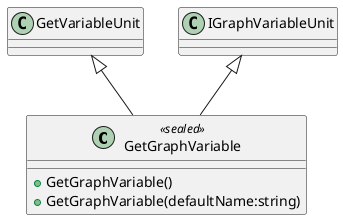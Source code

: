 @startuml
class GetGraphVariable <<sealed>> {
    + GetGraphVariable()
    + GetGraphVariable(defaultName:string)
}
GetVariableUnit <|-- GetGraphVariable
IGraphVariableUnit <|-- GetGraphVariable
@enduml
